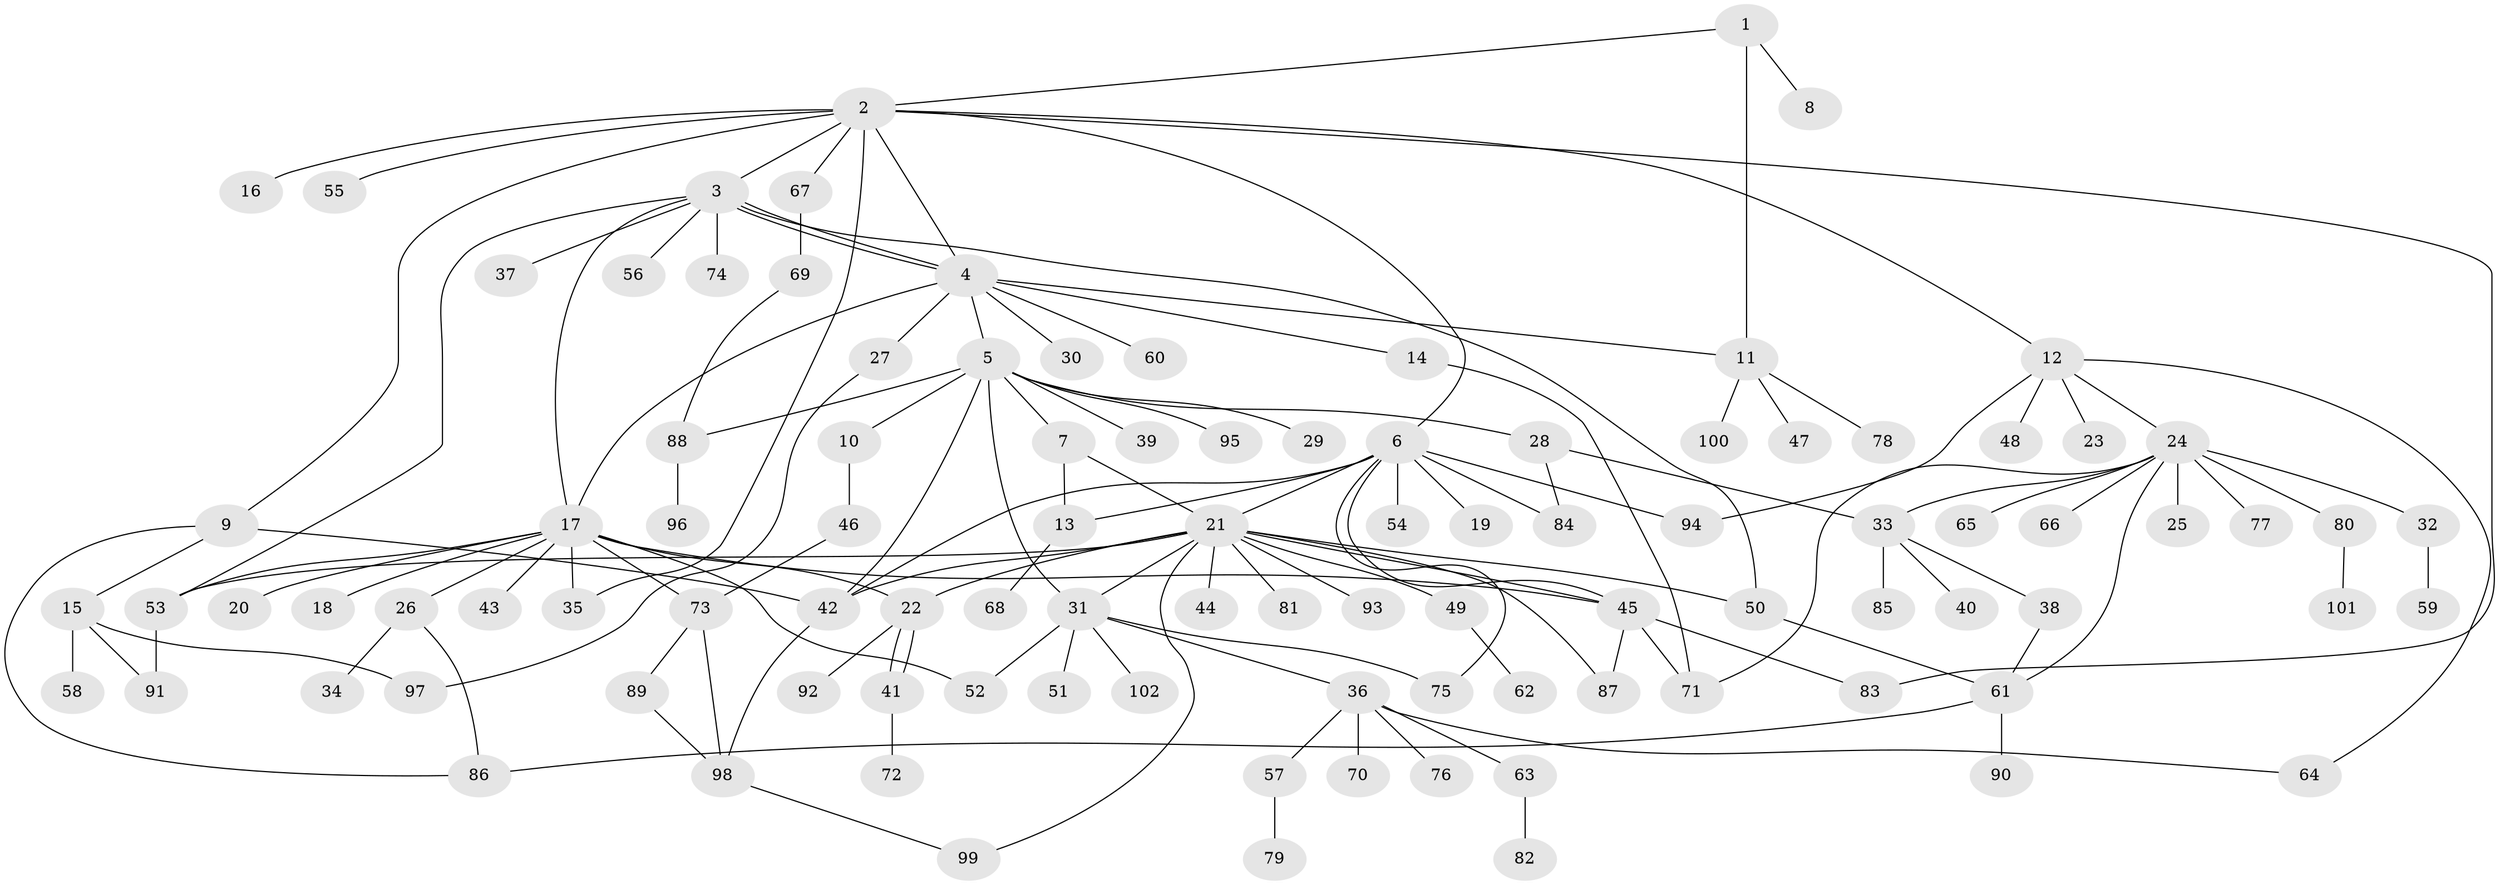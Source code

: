 // Generated by graph-tools (version 1.1) at 2025/11/02/27/25 16:11:11]
// undirected, 102 vertices, 140 edges
graph export_dot {
graph [start="1"]
  node [color=gray90,style=filled];
  1;
  2;
  3;
  4;
  5;
  6;
  7;
  8;
  9;
  10;
  11;
  12;
  13;
  14;
  15;
  16;
  17;
  18;
  19;
  20;
  21;
  22;
  23;
  24;
  25;
  26;
  27;
  28;
  29;
  30;
  31;
  32;
  33;
  34;
  35;
  36;
  37;
  38;
  39;
  40;
  41;
  42;
  43;
  44;
  45;
  46;
  47;
  48;
  49;
  50;
  51;
  52;
  53;
  54;
  55;
  56;
  57;
  58;
  59;
  60;
  61;
  62;
  63;
  64;
  65;
  66;
  67;
  68;
  69;
  70;
  71;
  72;
  73;
  74;
  75;
  76;
  77;
  78;
  79;
  80;
  81;
  82;
  83;
  84;
  85;
  86;
  87;
  88;
  89;
  90;
  91;
  92;
  93;
  94;
  95;
  96;
  97;
  98;
  99;
  100;
  101;
  102;
  1 -- 2;
  1 -- 8;
  1 -- 11;
  2 -- 3;
  2 -- 4;
  2 -- 6;
  2 -- 9;
  2 -- 12;
  2 -- 16;
  2 -- 35;
  2 -- 55;
  2 -- 67;
  2 -- 83;
  3 -- 4;
  3 -- 4;
  3 -- 17;
  3 -- 37;
  3 -- 50;
  3 -- 53;
  3 -- 56;
  3 -- 74;
  4 -- 5;
  4 -- 11;
  4 -- 14;
  4 -- 17;
  4 -- 27;
  4 -- 30;
  4 -- 60;
  5 -- 7;
  5 -- 10;
  5 -- 28;
  5 -- 29;
  5 -- 31;
  5 -- 39;
  5 -- 42;
  5 -- 88;
  5 -- 95;
  6 -- 13;
  6 -- 19;
  6 -- 21;
  6 -- 42;
  6 -- 45;
  6 -- 54;
  6 -- 75;
  6 -- 84;
  6 -- 94;
  7 -- 13;
  7 -- 21;
  9 -- 15;
  9 -- 42;
  9 -- 86;
  10 -- 46;
  11 -- 47;
  11 -- 78;
  11 -- 100;
  12 -- 23;
  12 -- 24;
  12 -- 48;
  12 -- 64;
  12 -- 94;
  13 -- 68;
  14 -- 71;
  15 -- 58;
  15 -- 91;
  15 -- 97;
  17 -- 18;
  17 -- 20;
  17 -- 22;
  17 -- 26;
  17 -- 35;
  17 -- 43;
  17 -- 45;
  17 -- 52;
  17 -- 53;
  17 -- 73;
  21 -- 22;
  21 -- 31;
  21 -- 42;
  21 -- 44;
  21 -- 45;
  21 -- 49;
  21 -- 50;
  21 -- 53;
  21 -- 81;
  21 -- 87;
  21 -- 93;
  21 -- 99;
  22 -- 41;
  22 -- 41;
  22 -- 92;
  24 -- 25;
  24 -- 32;
  24 -- 33;
  24 -- 61;
  24 -- 65;
  24 -- 66;
  24 -- 71;
  24 -- 77;
  24 -- 80;
  26 -- 34;
  26 -- 86;
  27 -- 97;
  28 -- 33;
  28 -- 84;
  31 -- 36;
  31 -- 51;
  31 -- 52;
  31 -- 75;
  31 -- 102;
  32 -- 59;
  33 -- 38;
  33 -- 40;
  33 -- 85;
  36 -- 57;
  36 -- 63;
  36 -- 64;
  36 -- 70;
  36 -- 76;
  38 -- 61;
  41 -- 72;
  42 -- 98;
  45 -- 71;
  45 -- 83;
  45 -- 87;
  46 -- 73;
  49 -- 62;
  50 -- 61;
  53 -- 91;
  57 -- 79;
  61 -- 86;
  61 -- 90;
  63 -- 82;
  67 -- 69;
  69 -- 88;
  73 -- 89;
  73 -- 98;
  80 -- 101;
  88 -- 96;
  89 -- 98;
  98 -- 99;
}
